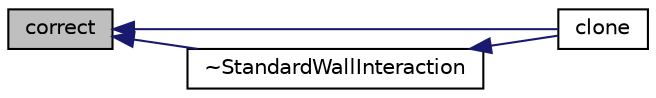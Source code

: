 digraph "correct"
{
  bgcolor="transparent";
  edge [fontname="Helvetica",fontsize="10",labelfontname="Helvetica",labelfontsize="10"];
  node [fontname="Helvetica",fontsize="10",shape=record];
  rankdir="LR";
  Node215 [label="correct",height=0.2,width=0.4,color="black", fillcolor="grey75", style="filled", fontcolor="black"];
  Node215 -> Node216 [dir="back",color="midnightblue",fontsize="10",style="solid",fontname="Helvetica"];
  Node216 [label="clone",height=0.2,width=0.4,color="black",URL="$a25325.html#a19fcffd9a5a9696704048ea06217c70f",tooltip="Construct and return a clone using supplied owner cloud. "];
  Node215 -> Node217 [dir="back",color="midnightblue",fontsize="10",style="solid",fontname="Helvetica"];
  Node217 [label="~StandardWallInteraction",height=0.2,width=0.4,color="black",URL="$a25325.html#ac39b1dc8048acec3da1bbeff86b37aff",tooltip="Destructor. "];
  Node217 -> Node216 [dir="back",color="midnightblue",fontsize="10",style="solid",fontname="Helvetica"];
}
